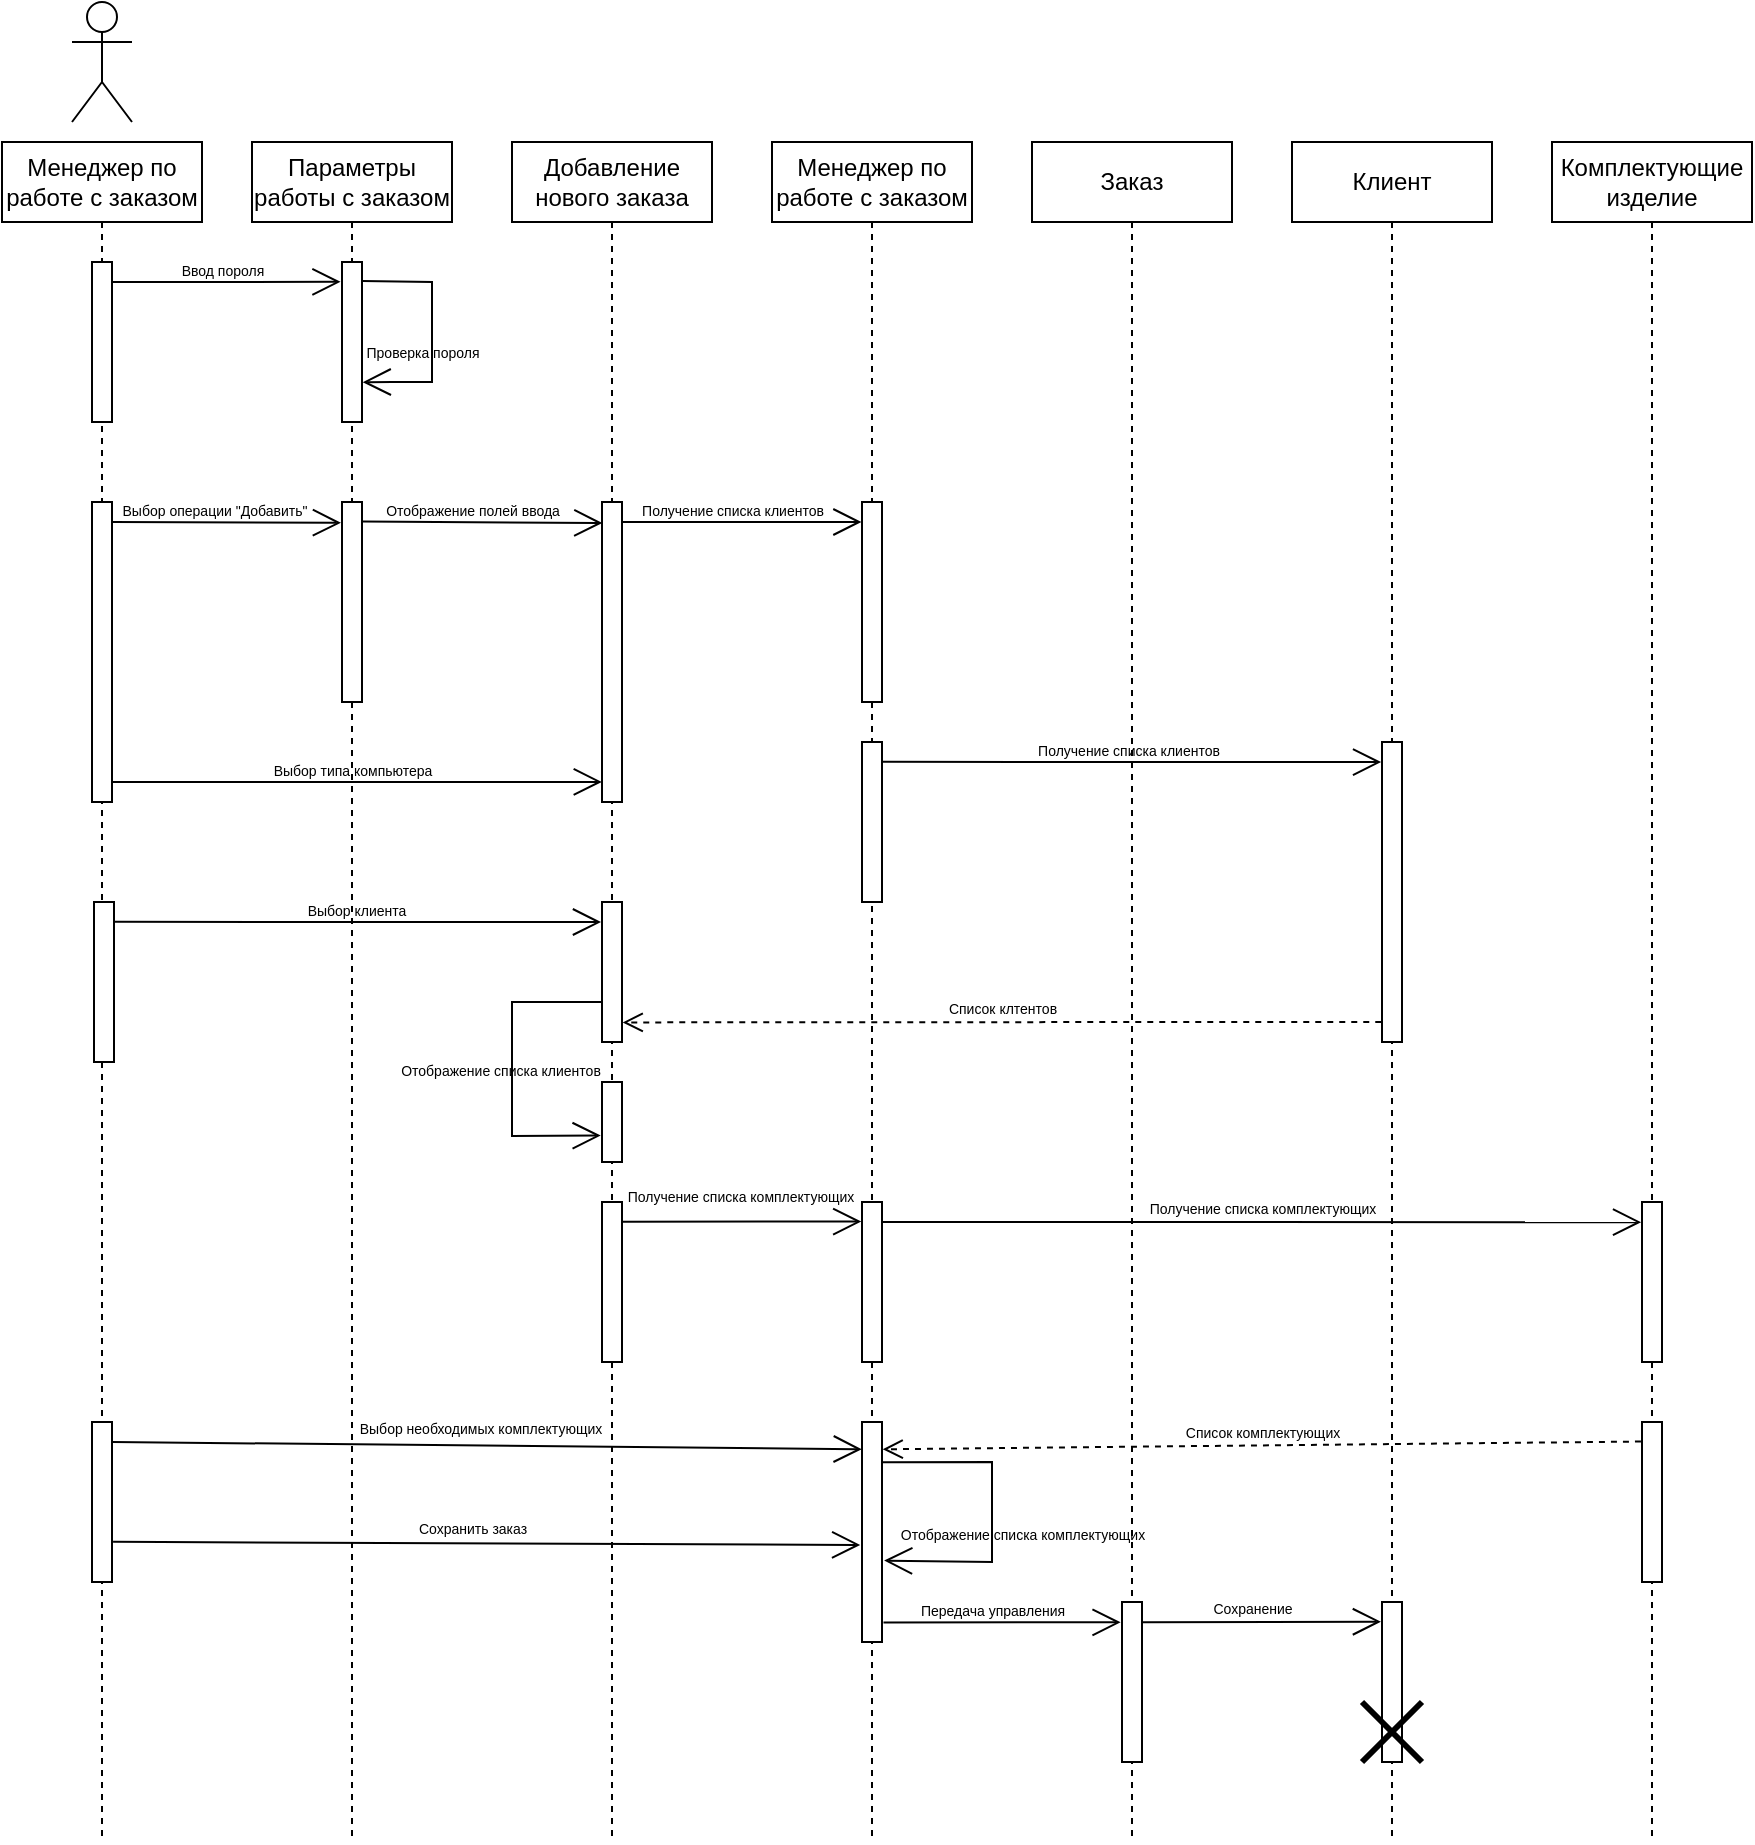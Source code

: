 <mxfile version="20.8.1"><diagram id="RHb6YyqEdLlYBZBPuBDq" name="Страница 1"><mxGraphModel dx="1741" dy="996" grid="1" gridSize="10" guides="1" tooltips="1" connect="1" arrows="1" fold="1" page="1" pageScale="1" pageWidth="827" pageHeight="1169" math="0" shadow="0"><root><mxCell id="0"/><mxCell id="1" parent="0"/><mxCell id="5pHfqdQ1PjpYKQ5kjkPI-3" value="" style="shape=umlActor;verticalLabelPosition=bottom;verticalAlign=top;html=1;" vertex="1" parent="1"><mxGeometry x="80" y="40" width="30" height="60" as="geometry"/></mxCell><mxCell id="5pHfqdQ1PjpYKQ5kjkPI-5" value="Менеджер по работе с заказом" style="shape=umlLifeline;perimeter=lifelinePerimeter;whiteSpace=wrap;html=1;container=1;collapsible=0;recursiveResize=0;outlineConnect=0;" vertex="1" parent="1"><mxGeometry x="45" y="110" width="100" height="850" as="geometry"/></mxCell><mxCell id="5pHfqdQ1PjpYKQ5kjkPI-12" value="" style="html=1;points=[];perimeter=orthogonalPerimeter;" vertex="1" parent="5pHfqdQ1PjpYKQ5kjkPI-5"><mxGeometry x="45" y="60" width="10" height="80" as="geometry"/></mxCell><mxCell id="5pHfqdQ1PjpYKQ5kjkPI-14" value="" style="endArrow=open;endFill=1;endSize=12;html=1;rounded=0;entryX=-0.072;entryY=0.124;entryDx=0;entryDy=0;entryPerimeter=0;" edge="1" parent="5pHfqdQ1PjpYKQ5kjkPI-5" target="5pHfqdQ1PjpYKQ5kjkPI-13"><mxGeometry width="160" relative="1" as="geometry"><mxPoint x="55" y="70" as="sourcePoint"/><mxPoint x="215" y="70" as="targetPoint"/></mxGeometry></mxCell><mxCell id="5pHfqdQ1PjpYKQ5kjkPI-18" value="" style="html=1;points=[];perimeter=orthogonalPerimeter;" vertex="1" parent="5pHfqdQ1PjpYKQ5kjkPI-5"><mxGeometry x="45" y="180" width="10" height="150" as="geometry"/></mxCell><mxCell id="5pHfqdQ1PjpYKQ5kjkPI-21" value="" style="endArrow=open;endFill=1;endSize=12;html=1;rounded=0;entryX=-0.051;entryY=0.104;entryDx=0;entryDy=0;entryPerimeter=0;" edge="1" parent="5pHfqdQ1PjpYKQ5kjkPI-5" target="5pHfqdQ1PjpYKQ5kjkPI-19"><mxGeometry width="160" relative="1" as="geometry"><mxPoint x="55" y="190" as="sourcePoint"/><mxPoint x="215" y="190" as="targetPoint"/></mxGeometry></mxCell><mxCell id="5pHfqdQ1PjpYKQ5kjkPI-26" value="" style="endArrow=open;endFill=1;endSize=12;html=1;rounded=0;fontSize=7;entryX=-0.007;entryY=0.933;entryDx=0;entryDy=0;entryPerimeter=0;" edge="1" parent="5pHfqdQ1PjpYKQ5kjkPI-5" target="5pHfqdQ1PjpYKQ5kjkPI-23"><mxGeometry width="160" relative="1" as="geometry"><mxPoint x="55" y="320" as="sourcePoint"/><mxPoint x="215" y="320" as="targetPoint"/></mxGeometry></mxCell><mxCell id="5pHfqdQ1PjpYKQ5kjkPI-40" value="" style="html=1;points=[];perimeter=orthogonalPerimeter;strokeWidth=1;fontSize=7;" vertex="1" parent="5pHfqdQ1PjpYKQ5kjkPI-5"><mxGeometry x="46" y="380" width="10" height="80" as="geometry"/></mxCell><mxCell id="5pHfqdQ1PjpYKQ5kjkPI-55" value="" style="html=1;points=[];perimeter=orthogonalPerimeter;strokeWidth=1;fontSize=7;" vertex="1" parent="5pHfqdQ1PjpYKQ5kjkPI-5"><mxGeometry x="45" y="640" width="10" height="80" as="geometry"/></mxCell><mxCell id="5pHfqdQ1PjpYKQ5kjkPI-6" value="Параметры работы с заказом" style="shape=umlLifeline;perimeter=lifelinePerimeter;whiteSpace=wrap;html=1;container=1;collapsible=0;recursiveResize=0;outlineConnect=0;" vertex="1" parent="1"><mxGeometry x="170" y="110" width="100" height="850" as="geometry"/></mxCell><mxCell id="5pHfqdQ1PjpYKQ5kjkPI-13" value="" style="html=1;points=[];perimeter=orthogonalPerimeter;" vertex="1" parent="5pHfqdQ1PjpYKQ5kjkPI-6"><mxGeometry x="45" y="60" width="10" height="80" as="geometry"/></mxCell><mxCell id="5pHfqdQ1PjpYKQ5kjkPI-16" value="" style="endArrow=open;endFill=1;endSize=12;html=1;rounded=0;exitX=1.026;exitY=0.119;exitDx=0;exitDy=0;exitPerimeter=0;entryX=1.036;entryY=0.751;entryDx=0;entryDy=0;entryPerimeter=0;" edge="1" parent="5pHfqdQ1PjpYKQ5kjkPI-6" source="5pHfqdQ1PjpYKQ5kjkPI-13" target="5pHfqdQ1PjpYKQ5kjkPI-13"><mxGeometry width="160" relative="1" as="geometry"><mxPoint x="60" y="70" as="sourcePoint"/><mxPoint x="110" y="100" as="targetPoint"/><Array as="points"><mxPoint x="90" y="70"/><mxPoint x="90" y="90"/><mxPoint x="90" y="120"/><mxPoint x="70" y="120"/></Array></mxGeometry></mxCell><mxCell id="5pHfqdQ1PjpYKQ5kjkPI-19" value="" style="html=1;points=[];perimeter=orthogonalPerimeter;" vertex="1" parent="5pHfqdQ1PjpYKQ5kjkPI-6"><mxGeometry x="45" y="180" width="10" height="100" as="geometry"/></mxCell><mxCell id="5pHfqdQ1PjpYKQ5kjkPI-22" value="&lt;font style=&quot;font-size: 7px;&quot;&gt;Выбор операции &quot;Добавить&quot;&lt;/font&gt;" style="text;html=1;align=center;verticalAlign=middle;resizable=0;points=[];autosize=1;strokeColor=none;fillColor=none;" vertex="1" parent="5pHfqdQ1PjpYKQ5kjkPI-6"><mxGeometry x="-79" y="168" width="120" height="30" as="geometry"/></mxCell><mxCell id="5pHfqdQ1PjpYKQ5kjkPI-7" value="Добавление нового заказа" style="shape=umlLifeline;perimeter=lifelinePerimeter;whiteSpace=wrap;html=1;container=1;collapsible=0;recursiveResize=0;outlineConnect=0;" vertex="1" parent="1"><mxGeometry x="300" y="110" width="100" height="850" as="geometry"/></mxCell><mxCell id="5pHfqdQ1PjpYKQ5kjkPI-23" value="" style="html=1;points=[];perimeter=orthogonalPerimeter;strokeWidth=1;fontSize=7;" vertex="1" parent="5pHfqdQ1PjpYKQ5kjkPI-7"><mxGeometry x="45" y="180" width="10" height="150" as="geometry"/></mxCell><mxCell id="5pHfqdQ1PjpYKQ5kjkPI-35" value="" style="html=1;points=[];perimeter=orthogonalPerimeter;strokeWidth=1;fontSize=7;" vertex="1" parent="5pHfqdQ1PjpYKQ5kjkPI-7"><mxGeometry x="45" y="380" width="10" height="70" as="geometry"/></mxCell><mxCell id="5pHfqdQ1PjpYKQ5kjkPI-37" value="" style="html=1;points=[];perimeter=orthogonalPerimeter;strokeWidth=1;fontSize=7;" vertex="1" parent="5pHfqdQ1PjpYKQ5kjkPI-7"><mxGeometry x="45" y="470" width="10" height="40" as="geometry"/></mxCell><mxCell id="5pHfqdQ1PjpYKQ5kjkPI-38" value="" style="endArrow=open;endFill=1;endSize=12;html=1;rounded=0;fontSize=7;entryX=-0.064;entryY=0.67;entryDx=0;entryDy=0;entryPerimeter=0;exitX=-0.025;exitY=0.715;exitDx=0;exitDy=0;exitPerimeter=0;" edge="1" parent="5pHfqdQ1PjpYKQ5kjkPI-7" source="5pHfqdQ1PjpYKQ5kjkPI-35" target="5pHfqdQ1PjpYKQ5kjkPI-37"><mxGeometry width="160" relative="1" as="geometry"><mxPoint x="20" y="440" as="sourcePoint"/><mxPoint x="-50" y="440" as="targetPoint"/><Array as="points"><mxPoint y="430"/><mxPoint y="497"/></Array></mxGeometry></mxCell><mxCell id="5pHfqdQ1PjpYKQ5kjkPI-39" value="Отображение списка клиентов" style="text;html=1;align=center;verticalAlign=middle;resizable=0;points=[];autosize=1;strokeColor=none;fillColor=none;fontSize=7;" vertex="1" parent="5pHfqdQ1PjpYKQ5kjkPI-7"><mxGeometry x="-66" y="455" width="120" height="20" as="geometry"/></mxCell><mxCell id="5pHfqdQ1PjpYKQ5kjkPI-43" value="" style="html=1;points=[];perimeter=orthogonalPerimeter;strokeWidth=1;fontSize=7;" vertex="1" parent="5pHfqdQ1PjpYKQ5kjkPI-7"><mxGeometry x="45" y="530" width="10" height="80" as="geometry"/></mxCell><mxCell id="5pHfqdQ1PjpYKQ5kjkPI-8" value="Менеджер по работе с заказом" style="shape=umlLifeline;perimeter=lifelinePerimeter;whiteSpace=wrap;html=1;container=1;collapsible=0;recursiveResize=0;outlineConnect=0;" vertex="1" parent="1"><mxGeometry x="430" y="110" width="100" height="850" as="geometry"/></mxCell><mxCell id="5pHfqdQ1PjpYKQ5kjkPI-28" value="" style="html=1;points=[];perimeter=orthogonalPerimeter;strokeWidth=1;fontSize=7;" vertex="1" parent="5pHfqdQ1PjpYKQ5kjkPI-8"><mxGeometry x="45" y="180" width="10" height="100" as="geometry"/></mxCell><mxCell id="5pHfqdQ1PjpYKQ5kjkPI-31" value="" style="html=1;points=[];perimeter=orthogonalPerimeter;strokeWidth=1;fontSize=7;" vertex="1" parent="5pHfqdQ1PjpYKQ5kjkPI-8"><mxGeometry x="45" y="300" width="10" height="80" as="geometry"/></mxCell><mxCell id="5pHfqdQ1PjpYKQ5kjkPI-44" value="" style="html=1;points=[];perimeter=orthogonalPerimeter;strokeWidth=1;fontSize=7;" vertex="1" parent="5pHfqdQ1PjpYKQ5kjkPI-8"><mxGeometry x="45" y="530" width="10" height="80" as="geometry"/></mxCell><mxCell id="5pHfqdQ1PjpYKQ5kjkPI-50" value="" style="html=1;points=[];perimeter=orthogonalPerimeter;strokeWidth=1;fontSize=7;" vertex="1" parent="5pHfqdQ1PjpYKQ5kjkPI-8"><mxGeometry x="45" y="640" width="10" height="110" as="geometry"/></mxCell><mxCell id="5pHfqdQ1PjpYKQ5kjkPI-53" value="" style="endArrow=open;endFill=1;endSize=12;html=1;rounded=0;fontSize=7;entryX=1.106;entryY=0.63;entryDx=0;entryDy=0;entryPerimeter=0;exitX=1.022;exitY=0.183;exitDx=0;exitDy=0;exitPerimeter=0;" edge="1" parent="5pHfqdQ1PjpYKQ5kjkPI-8" source="5pHfqdQ1PjpYKQ5kjkPI-50" target="5pHfqdQ1PjpYKQ5kjkPI-50"><mxGeometry width="160" relative="1" as="geometry"><mxPoint x="60" y="670" as="sourcePoint"/><mxPoint x="160" y="670" as="targetPoint"/><Array as="points"><mxPoint x="110" y="660"/><mxPoint x="110" y="710"/></Array></mxGeometry></mxCell><mxCell id="5pHfqdQ1PjpYKQ5kjkPI-9" value="Заказ" style="shape=umlLifeline;perimeter=lifelinePerimeter;whiteSpace=wrap;html=1;container=1;collapsible=0;recursiveResize=0;outlineConnect=0;" vertex="1" parent="1"><mxGeometry x="560" y="110" width="100" height="850" as="geometry"/></mxCell><mxCell id="5pHfqdQ1PjpYKQ5kjkPI-62" value="" style="html=1;points=[];perimeter=orthogonalPerimeter;strokeWidth=1;fontSize=7;" vertex="1" parent="5pHfqdQ1PjpYKQ5kjkPI-9"><mxGeometry x="45" y="730" width="10" height="80" as="geometry"/></mxCell><mxCell id="5pHfqdQ1PjpYKQ5kjkPI-10" value="Клиент" style="shape=umlLifeline;perimeter=lifelinePerimeter;whiteSpace=wrap;html=1;container=1;collapsible=0;recursiveResize=0;outlineConnect=0;" vertex="1" parent="1"><mxGeometry x="690" y="110" width="100" height="850" as="geometry"/></mxCell><mxCell id="5pHfqdQ1PjpYKQ5kjkPI-32" value="" style="html=1;points=[];perimeter=orthogonalPerimeter;strokeWidth=1;fontSize=7;" vertex="1" parent="5pHfqdQ1PjpYKQ5kjkPI-10"><mxGeometry x="45" y="300" width="10" height="150" as="geometry"/></mxCell><mxCell id="5pHfqdQ1PjpYKQ5kjkPI-65" value="" style="html=1;points=[];perimeter=orthogonalPerimeter;strokeWidth=1;fontSize=7;" vertex="1" parent="5pHfqdQ1PjpYKQ5kjkPI-10"><mxGeometry x="45" y="730" width="10" height="80" as="geometry"/></mxCell><mxCell id="5pHfqdQ1PjpYKQ5kjkPI-68" value="" style="shape=umlDestroy;whiteSpace=wrap;html=1;strokeWidth=3;fontSize=7;" vertex="1" parent="5pHfqdQ1PjpYKQ5kjkPI-10"><mxGeometry x="35" y="780" width="30" height="30" as="geometry"/></mxCell><mxCell id="5pHfqdQ1PjpYKQ5kjkPI-11" value="Комплектующие изделие" style="shape=umlLifeline;perimeter=lifelinePerimeter;whiteSpace=wrap;html=1;container=1;collapsible=0;recursiveResize=0;outlineConnect=0;" vertex="1" parent="1"><mxGeometry x="820" y="110" width="100" height="850" as="geometry"/></mxCell><mxCell id="5pHfqdQ1PjpYKQ5kjkPI-47" value="" style="html=1;points=[];perimeter=orthogonalPerimeter;strokeWidth=1;fontSize=7;" vertex="1" parent="5pHfqdQ1PjpYKQ5kjkPI-11"><mxGeometry x="45" y="530" width="10" height="80" as="geometry"/></mxCell><mxCell id="5pHfqdQ1PjpYKQ5kjkPI-51" value="" style="html=1;points=[];perimeter=orthogonalPerimeter;strokeWidth=1;fontSize=7;" vertex="1" parent="5pHfqdQ1PjpYKQ5kjkPI-11"><mxGeometry x="45" y="640" width="10" height="80" as="geometry"/></mxCell><mxCell id="5pHfqdQ1PjpYKQ5kjkPI-15" value="&lt;font style=&quot;font-size: 7px;&quot;&gt;Ввод пороля&lt;/font&gt;" style="text;html=1;align=center;verticalAlign=middle;resizable=0;points=[];autosize=1;strokeColor=none;fillColor=none;" vertex="1" parent="1"><mxGeometry x="125" y="158" width="60" height="30" as="geometry"/></mxCell><mxCell id="5pHfqdQ1PjpYKQ5kjkPI-17" value="&lt;font style=&quot;font-size: 7px;&quot;&gt;Проверка пороля&lt;/font&gt;" style="text;html=1;align=center;verticalAlign=middle;resizable=0;points=[];autosize=1;strokeColor=none;fillColor=none;strokeWidth=1;" vertex="1" parent="1"><mxGeometry x="215" y="199" width="80" height="30" as="geometry"/></mxCell><mxCell id="5pHfqdQ1PjpYKQ5kjkPI-24" value="" style="endArrow=open;endFill=1;endSize=12;html=1;rounded=0;fontSize=7;exitX=1.032;exitY=0.098;exitDx=0;exitDy=0;exitPerimeter=0;entryX=0.019;entryY=0.07;entryDx=0;entryDy=0;entryPerimeter=0;" edge="1" parent="1" source="5pHfqdQ1PjpYKQ5kjkPI-19" target="5pHfqdQ1PjpYKQ5kjkPI-23"><mxGeometry width="160" relative="1" as="geometry"><mxPoint x="230" y="300" as="sourcePoint"/><mxPoint x="380" y="300" as="targetPoint"/></mxGeometry></mxCell><mxCell id="5pHfqdQ1PjpYKQ5kjkPI-25" value="Отображение полей ввода" style="text;html=1;align=center;verticalAlign=middle;resizable=0;points=[];autosize=1;strokeColor=none;fillColor=none;fontSize=7;" vertex="1" parent="1"><mxGeometry x="225" y="285" width="110" height="20" as="geometry"/></mxCell><mxCell id="5pHfqdQ1PjpYKQ5kjkPI-27" value="Выбор типа компьютера" style="text;html=1;align=center;verticalAlign=middle;resizable=0;points=[];autosize=1;strokeColor=none;fillColor=none;fontSize=7;" vertex="1" parent="1"><mxGeometry x="170" y="415" width="100" height="20" as="geometry"/></mxCell><mxCell id="5pHfqdQ1PjpYKQ5kjkPI-29" value="" style="endArrow=open;endFill=1;endSize=12;html=1;rounded=0;fontSize=7;exitX=1.03;exitY=0.067;exitDx=0;exitDy=0;exitPerimeter=0;entryX=-0.026;entryY=0.1;entryDx=0;entryDy=0;entryPerimeter=0;" edge="1" parent="1" source="5pHfqdQ1PjpYKQ5kjkPI-23" target="5pHfqdQ1PjpYKQ5kjkPI-28"><mxGeometry width="160" relative="1" as="geometry"><mxPoint x="360" y="300" as="sourcePoint"/><mxPoint x="520" y="300" as="targetPoint"/></mxGeometry></mxCell><mxCell id="5pHfqdQ1PjpYKQ5kjkPI-30" value="Получение списка клиентов" style="text;html=1;align=center;verticalAlign=middle;resizable=0;points=[];autosize=1;strokeColor=none;fillColor=none;fontSize=7;" vertex="1" parent="1"><mxGeometry x="355" y="285" width="110" height="20" as="geometry"/></mxCell><mxCell id="5pHfqdQ1PjpYKQ5kjkPI-33" value="" style="endArrow=open;endFill=1;endSize=12;html=1;rounded=0;fontSize=7;exitX=1.033;exitY=0.124;exitDx=0;exitDy=0;exitPerimeter=0;entryX=-0.042;entryY=0.067;entryDx=0;entryDy=0;entryPerimeter=0;" edge="1" parent="1" source="5pHfqdQ1PjpYKQ5kjkPI-31" target="5pHfqdQ1PjpYKQ5kjkPI-32"><mxGeometry width="160" relative="1" as="geometry"><mxPoint x="490" y="420" as="sourcePoint"/><mxPoint x="670" y="420" as="targetPoint"/></mxGeometry></mxCell><mxCell id="5pHfqdQ1PjpYKQ5kjkPI-34" value="Получение списка клиентов" style="text;html=1;align=center;verticalAlign=middle;resizable=0;points=[];autosize=1;strokeColor=none;fillColor=none;fontSize=7;" vertex="1" parent="1"><mxGeometry x="553" y="405" width="110" height="20" as="geometry"/></mxCell><mxCell id="5pHfqdQ1PjpYKQ5kjkPI-36" value="Список клтентов" style="html=1;verticalAlign=bottom;endArrow=open;dashed=1;endSize=8;rounded=0;fontSize=7;entryX=1.034;entryY=0.86;entryDx=0;entryDy=0;entryPerimeter=0;exitX=-0.037;exitY=0.933;exitDx=0;exitDy=0;exitPerimeter=0;" edge="1" parent="1" source="5pHfqdQ1PjpYKQ5kjkPI-32" target="5pHfqdQ1PjpYKQ5kjkPI-35"><mxGeometry relative="1" as="geometry"><mxPoint x="730" y="550" as="sourcePoint"/><mxPoint x="360" y="550" as="targetPoint"/></mxGeometry></mxCell><mxCell id="5pHfqdQ1PjpYKQ5kjkPI-41" value="" style="endArrow=open;endFill=1;endSize=12;html=1;rounded=0;fontSize=7;entryX=-0.048;entryY=0.143;entryDx=0;entryDy=0;entryPerimeter=0;exitX=1.031;exitY=0.124;exitDx=0;exitDy=0;exitPerimeter=0;" edge="1" parent="1" source="5pHfqdQ1PjpYKQ5kjkPI-40" target="5pHfqdQ1PjpYKQ5kjkPI-35"><mxGeometry width="160" relative="1" as="geometry"><mxPoint x="110" y="500" as="sourcePoint"/><mxPoint x="260" y="500" as="targetPoint"/></mxGeometry></mxCell><mxCell id="5pHfqdQ1PjpYKQ5kjkPI-42" value="Выбор клиента" style="text;html=1;align=center;verticalAlign=middle;resizable=0;points=[];autosize=1;strokeColor=none;fillColor=none;fontSize=7;" vertex="1" parent="1"><mxGeometry x="187" y="485" width="70" height="20" as="geometry"/></mxCell><mxCell id="5pHfqdQ1PjpYKQ5kjkPI-45" value="" style="endArrow=open;endFill=1;endSize=12;html=1;rounded=0;fontSize=7;exitX=1.043;exitY=0.123;exitDx=0;exitDy=0;exitPerimeter=0;entryX=-0.035;entryY=0.122;entryDx=0;entryDy=0;entryPerimeter=0;" edge="1" parent="1" source="5pHfqdQ1PjpYKQ5kjkPI-43" target="5pHfqdQ1PjpYKQ5kjkPI-44"><mxGeometry width="160" relative="1" as="geometry"><mxPoint x="360" y="650" as="sourcePoint"/><mxPoint x="510" y="650" as="targetPoint"/></mxGeometry></mxCell><mxCell id="5pHfqdQ1PjpYKQ5kjkPI-46" value="Получение списка комплектующих" style="text;html=1;align=center;verticalAlign=middle;resizable=0;points=[];autosize=1;strokeColor=none;fillColor=none;fontSize=7;" vertex="1" parent="1"><mxGeometry x="344" y="628" width="140" height="20" as="geometry"/></mxCell><mxCell id="5pHfqdQ1PjpYKQ5kjkPI-48" value="" style="endArrow=open;endFill=1;endSize=12;html=1;rounded=0;fontSize=7;exitX=0.981;exitY=0.125;exitDx=0;exitDy=0;exitPerimeter=0;entryX=-0.043;entryY=0.126;entryDx=0;entryDy=0;entryPerimeter=0;" edge="1" parent="1" source="5pHfqdQ1PjpYKQ5kjkPI-44" target="5pHfqdQ1PjpYKQ5kjkPI-47"><mxGeometry width="160" relative="1" as="geometry"><mxPoint x="500" y="650" as="sourcePoint"/><mxPoint x="660" y="650" as="targetPoint"/></mxGeometry></mxCell><mxCell id="5pHfqdQ1PjpYKQ5kjkPI-49" value="Получение списка комплектующих" style="text;html=1;align=center;verticalAlign=middle;resizable=0;points=[];autosize=1;strokeColor=none;fillColor=none;fontSize=7;" vertex="1" parent="1"><mxGeometry x="605" y="634" width="140" height="20" as="geometry"/></mxCell><mxCell id="5pHfqdQ1PjpYKQ5kjkPI-52" value="Список комплектующих" style="html=1;verticalAlign=bottom;endArrow=open;dashed=1;endSize=8;rounded=0;fontSize=7;entryX=1.035;entryY=0.124;entryDx=0;entryDy=0;entryPerimeter=0;exitX=-0.053;exitY=0.122;exitDx=0;exitDy=0;exitPerimeter=0;" edge="1" parent="1" source="5pHfqdQ1PjpYKQ5kjkPI-51" target="5pHfqdQ1PjpYKQ5kjkPI-50"><mxGeometry relative="1" as="geometry"><mxPoint x="860" y="760" as="sourcePoint"/><mxPoint x="780" y="760" as="targetPoint"/></mxGeometry></mxCell><mxCell id="5pHfqdQ1PjpYKQ5kjkPI-54" value="Отображение списка комплектующих" style="text;html=1;align=center;verticalAlign=middle;resizable=0;points=[];autosize=1;strokeColor=none;fillColor=none;fontSize=7;" vertex="1" parent="1"><mxGeometry x="480" y="797" width="150" height="20" as="geometry"/></mxCell><mxCell id="5pHfqdQ1PjpYKQ5kjkPI-56" value="" style="endArrow=open;endFill=1;endSize=12;html=1;rounded=0;fontSize=7;exitX=1.034;exitY=0.125;exitDx=0;exitDy=0;exitPerimeter=0;entryX=-0.011;entryY=0.124;entryDx=0;entryDy=0;entryPerimeter=0;" edge="1" parent="1" source="5pHfqdQ1PjpYKQ5kjkPI-55" target="5pHfqdQ1PjpYKQ5kjkPI-50"><mxGeometry width="160" relative="1" as="geometry"><mxPoint x="110" y="760" as="sourcePoint"/><mxPoint x="420" y="760" as="targetPoint"/></mxGeometry></mxCell><mxCell id="5pHfqdQ1PjpYKQ5kjkPI-57" value="Выбор необходимых комплектующих" style="text;html=1;align=center;verticalAlign=middle;resizable=0;points=[];autosize=1;strokeColor=none;fillColor=none;fontSize=7;" vertex="1" parent="1"><mxGeometry x="214" y="744" width="140" height="20" as="geometry"/></mxCell><mxCell id="5pHfqdQ1PjpYKQ5kjkPI-58" value="" style="endArrow=open;endFill=1;endSize=12;html=1;rounded=0;fontSize=7;exitX=1.053;exitY=0.749;exitDx=0;exitDy=0;exitPerimeter=0;entryX=-0.089;entryY=0.559;entryDx=0;entryDy=0;entryPerimeter=0;" edge="1" parent="1" source="5pHfqdQ1PjpYKQ5kjkPI-55" target="5pHfqdQ1PjpYKQ5kjkPI-50"><mxGeometry width="160" relative="1" as="geometry"><mxPoint x="110" y="810" as="sourcePoint"/><mxPoint x="420" y="810" as="targetPoint"/></mxGeometry></mxCell><mxCell id="5pHfqdQ1PjpYKQ5kjkPI-59" value="Сохранить заказ" style="text;html=1;align=center;verticalAlign=middle;resizable=0;points=[];autosize=1;strokeColor=none;fillColor=none;fontSize=7;" vertex="1" parent="1"><mxGeometry x="240" y="794" width="80" height="20" as="geometry"/></mxCell><mxCell id="5pHfqdQ1PjpYKQ5kjkPI-63" value="" style="endArrow=open;endFill=1;endSize=12;html=1;rounded=0;fontSize=7;exitX=1.074;exitY=0.911;exitDx=0;exitDy=0;exitPerimeter=0;entryX=-0.067;entryY=0.127;entryDx=0;entryDy=0;entryPerimeter=0;" edge="1" parent="1" source="5pHfqdQ1PjpYKQ5kjkPI-50" target="5pHfqdQ1PjpYKQ5kjkPI-62"><mxGeometry width="160" relative="1" as="geometry"><mxPoint x="500" y="850" as="sourcePoint"/><mxPoint x="660" y="850" as="targetPoint"/></mxGeometry></mxCell><mxCell id="5pHfqdQ1PjpYKQ5kjkPI-64" value="Передача управления" style="text;html=1;align=center;verticalAlign=middle;resizable=0;points=[];autosize=1;strokeColor=none;fillColor=none;fontSize=7;" vertex="1" parent="1"><mxGeometry x="490" y="835" width="100" height="20" as="geometry"/></mxCell><mxCell id="5pHfqdQ1PjpYKQ5kjkPI-66" value="" style="endArrow=open;endFill=1;endSize=12;html=1;rounded=0;fontSize=7;exitX=1.05;exitY=0.127;exitDx=0;exitDy=0;exitPerimeter=0;entryX=-0.052;entryY=0.123;entryDx=0;entryDy=0;entryPerimeter=0;" edge="1" parent="1" source="5pHfqdQ1PjpYKQ5kjkPI-62" target="5pHfqdQ1PjpYKQ5kjkPI-65"><mxGeometry width="160" relative="1" as="geometry"><mxPoint x="620" y="850" as="sourcePoint"/><mxPoint x="780" y="850" as="targetPoint"/></mxGeometry></mxCell><mxCell id="5pHfqdQ1PjpYKQ5kjkPI-67" value="Сохранение" style="text;html=1;align=center;verticalAlign=middle;resizable=0;points=[];autosize=1;strokeColor=none;fillColor=none;fontSize=7;" vertex="1" parent="1"><mxGeometry x="640" y="834" width="60" height="20" as="geometry"/></mxCell></root></mxGraphModel></diagram></mxfile>